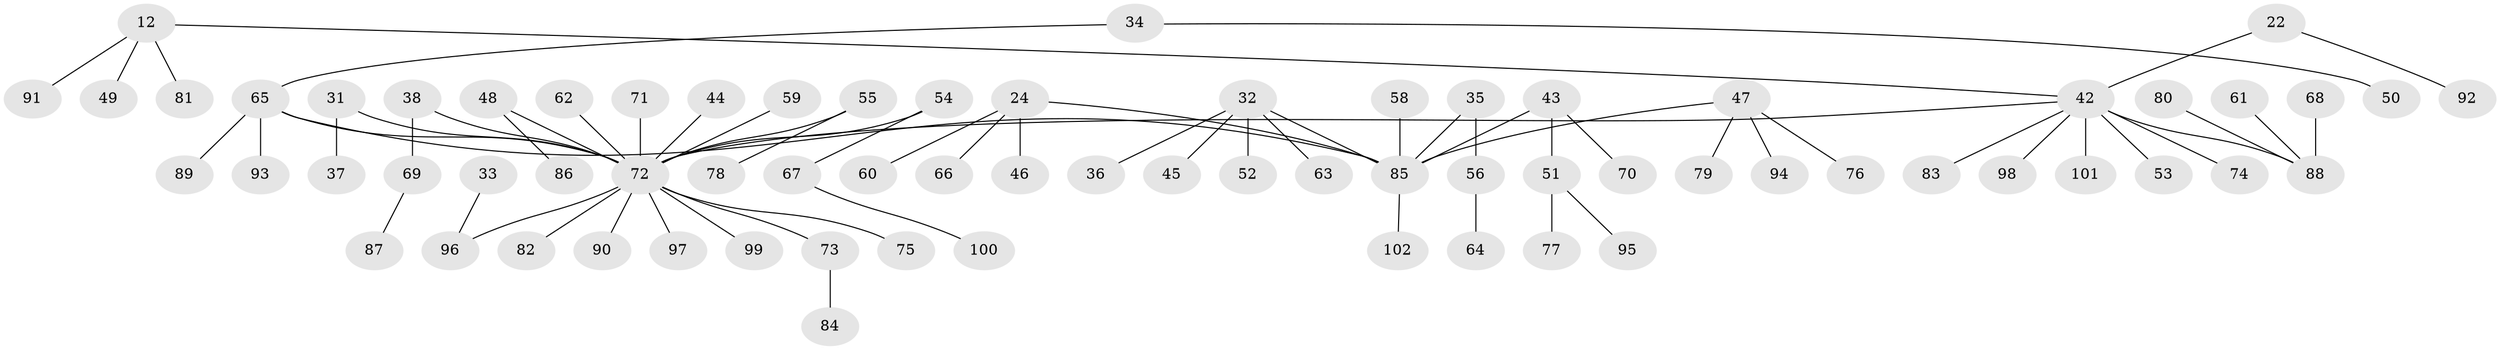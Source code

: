 // original degree distribution, {4: 0.09803921568627451, 3: 0.13725490196078433, 5: 0.029411764705882353, 1: 0.5294117647058824, 6: 0.00980392156862745, 7: 0.00980392156862745, 2: 0.18627450980392157}
// Generated by graph-tools (version 1.1) at 2025/56/03/04/25 21:56:03]
// undirected, 71 vertices, 70 edges
graph export_dot {
graph [start="1"]
  node [color=gray90,style=filled];
  12;
  22;
  24;
  31;
  32;
  33;
  34;
  35;
  36;
  37;
  38;
  42 [super="+39"];
  43 [super="+23"];
  44;
  45;
  46;
  47;
  48;
  49;
  50;
  51;
  52;
  53;
  54;
  55;
  56;
  58;
  59;
  60;
  61;
  62;
  63;
  64;
  65 [super="+26+10+15+17"];
  66;
  67;
  68;
  69;
  70;
  71;
  72 [super="+11+4+1+57+40+28"];
  73;
  74;
  75;
  76;
  77;
  78;
  79;
  80;
  81;
  82;
  83;
  84;
  85 [super="+14+27"];
  86;
  87;
  88 [super="+41+25+7"];
  89;
  90;
  91;
  92;
  93;
  94;
  95;
  96 [super="+8"];
  97;
  98;
  99;
  100;
  101;
  102;
  12 -- 49;
  12 -- 81;
  12 -- 91;
  12 -- 42;
  22 -- 92;
  22 -- 42;
  24 -- 46;
  24 -- 60;
  24 -- 66;
  24 -- 85;
  31 -- 37;
  31 -- 72;
  32 -- 36;
  32 -- 45;
  32 -- 52;
  32 -- 63;
  32 -- 85;
  33 -- 96;
  34 -- 50;
  34 -- 65;
  35 -- 56;
  35 -- 85;
  38 -- 69;
  38 -- 72;
  42 -- 53;
  42 -- 101;
  42 -- 98;
  42 -- 72;
  42 -- 74;
  42 -- 83;
  42 -- 88;
  43 -- 51;
  43 -- 85;
  43 -- 70;
  44 -- 72;
  47 -- 76;
  47 -- 79;
  47 -- 94;
  47 -- 85;
  48 -- 86;
  48 -- 72;
  51 -- 77;
  51 -- 95;
  54 -- 67;
  54 -- 72;
  55 -- 78;
  55 -- 72;
  56 -- 64;
  58 -- 85;
  59 -- 72;
  61 -- 88;
  62 -- 72;
  65 -- 85;
  65 -- 72;
  65 -- 89;
  65 -- 93;
  67 -- 100;
  68 -- 88;
  69 -- 87;
  71 -- 72;
  72 -- 82;
  72 -- 97;
  72 -- 73;
  72 -- 90;
  72 -- 96;
  72 -- 99;
  72 -- 75;
  73 -- 84;
  80 -- 88;
  85 -- 102;
}
